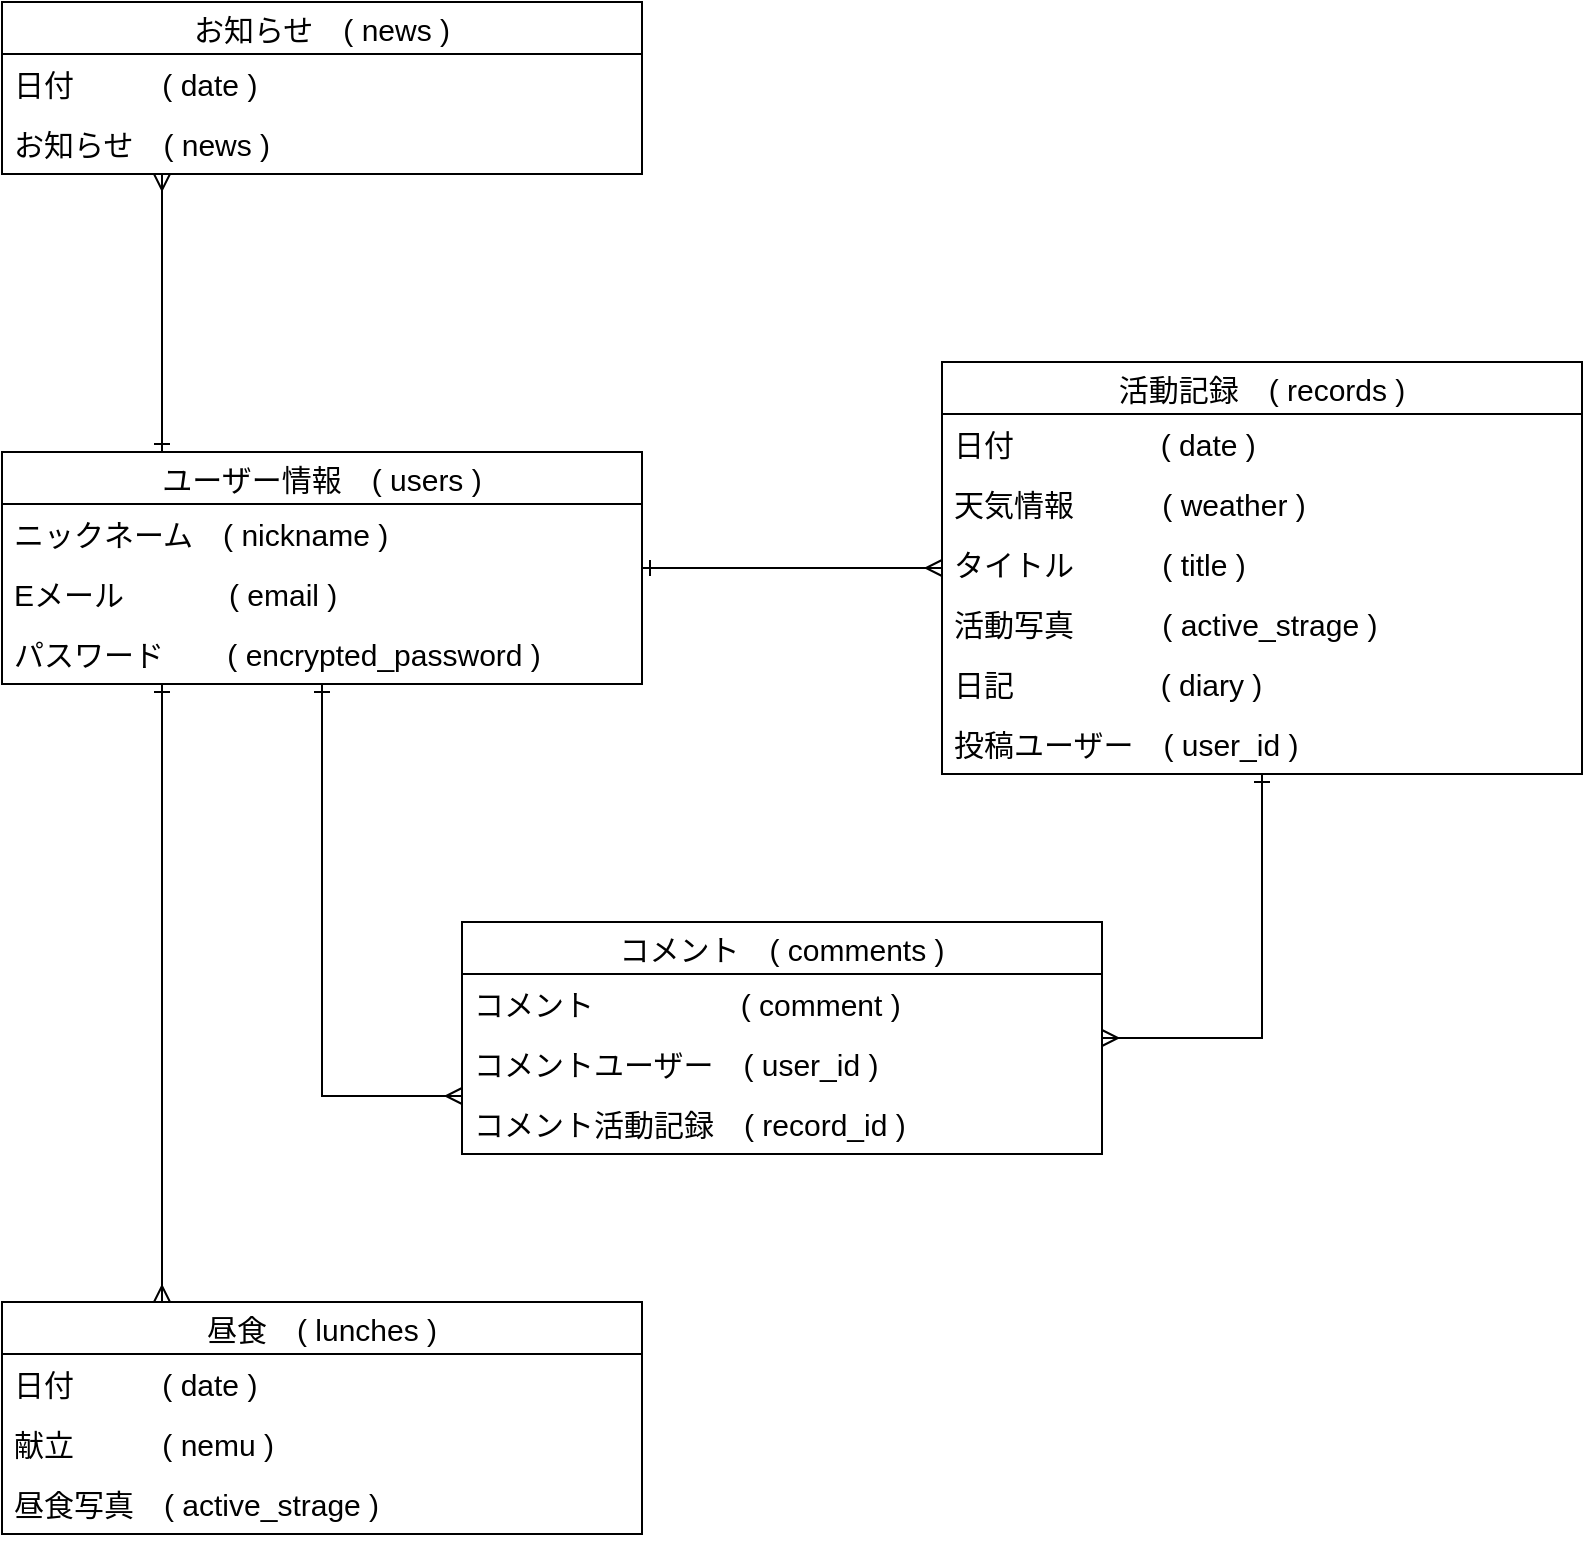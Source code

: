 <mxfile>
    <diagram id="TcJydQ5JmEXpFf0gLhxf" name="ページ1">
        <mxGraphModel dx="1938" dy="1348" grid="1" gridSize="10" guides="1" tooltips="1" connect="1" arrows="1" fold="1" page="1" pageScale="1" pageWidth="827" pageHeight="1169" math="0" shadow="0">
            <root>
                <mxCell id="0"/>
                <mxCell id="1" parent="0"/>
                <mxCell id="76" style="edgeStyle=orthogonalEdgeStyle;rounded=0;orthogonalLoop=1;jettySize=auto;html=1;exitX=1;exitY=0.5;exitDx=0;exitDy=0;entryX=0;entryY=0.5;entryDx=0;entryDy=0;fontSize=15;startArrow=ERone;startFill=0;endArrow=ERmany;endFill=0;" edge="1" parent="1" source="67" target="74">
                    <mxGeometry relative="1" as="geometry"/>
                </mxCell>
                <mxCell id="80" style="edgeStyle=orthogonalEdgeStyle;rounded=0;orthogonalLoop=1;jettySize=auto;html=1;exitX=0.5;exitY=1;exitDx=0;exitDy=0;entryX=0;entryY=0.75;entryDx=0;entryDy=0;fontSize=15;startArrow=ERone;startFill=0;endArrow=ERmany;endFill=0;" edge="1" parent="1" source="67" target="71">
                    <mxGeometry relative="1" as="geometry"/>
                </mxCell>
                <mxCell id="81" style="edgeStyle=orthogonalEdgeStyle;rounded=0;orthogonalLoop=1;jettySize=auto;html=1;exitX=0.25;exitY=0;exitDx=0;exitDy=0;fontSize=15;startArrow=ERone;startFill=0;endArrow=ERmany;endFill=0;entryX=0.25;entryY=1;entryDx=0;entryDy=0;" edge="1" parent="1" source="67" target="72">
                    <mxGeometry relative="1" as="geometry">
                        <mxPoint x="-1550" y="120" as="targetPoint"/>
                    </mxGeometry>
                </mxCell>
                <mxCell id="67" value="ユーザー情報　( users )" style="swimlane;fontStyle=0;childLayout=stackLayout;horizontal=1;startSize=26;horizontalStack=0;resizeParent=1;resizeParentMax=0;resizeLast=0;collapsible=1;marginBottom=0;align=center;fontSize=15;" vertex="1" parent="1">
                    <mxGeometry x="-1630" y="285" width="320" height="116" as="geometry"/>
                </mxCell>
                <mxCell id="87" value="ニックネーム　( nickname )" style="text;strokeColor=none;fillColor=none;spacingLeft=4;spacingRight=4;overflow=hidden;rotatable=0;points=[[0,0.5],[1,0.5]];portConstraint=eastwest;fontSize=15;" vertex="1" parent="67">
                    <mxGeometry y="26" width="320" height="30" as="geometry"/>
                </mxCell>
                <mxCell id="88" value="Eメール　         ( email )" style="text;strokeColor=none;fillColor=none;spacingLeft=4;spacingRight=4;overflow=hidden;rotatable=0;points=[[0,0.5],[1,0.5]];portConstraint=eastwest;fontSize=15;" vertex="1" parent="67">
                    <mxGeometry y="56" width="320" height="30" as="geometry"/>
                </mxCell>
                <mxCell id="90" value="パスワード　    ( encrypted_password )" style="text;strokeColor=none;fillColor=none;spacingLeft=4;spacingRight=4;overflow=hidden;rotatable=0;points=[[0,0.5],[1,0.5]];portConstraint=eastwest;fontSize=15;" vertex="1" parent="67">
                    <mxGeometry y="86" width="320" height="30" as="geometry"/>
                </mxCell>
                <mxCell id="71" value="コメント　( comments )" style="swimlane;fontStyle=0;childLayout=stackLayout;horizontal=1;startSize=26;horizontalStack=0;resizeParent=1;resizeParentMax=0;resizeLast=0;collapsible=1;marginBottom=0;align=center;fontSize=15;" vertex="1" parent="1">
                    <mxGeometry x="-1400" y="520" width="320" height="116" as="geometry"/>
                </mxCell>
                <mxCell id="91" value="コメント　              ( comment )" style="text;strokeColor=none;fillColor=none;spacingLeft=4;spacingRight=4;overflow=hidden;rotatable=0;points=[[0,0.5],[1,0.5]];portConstraint=eastwest;fontSize=15;" vertex="1" parent="71">
                    <mxGeometry y="26" width="320" height="30" as="geometry"/>
                </mxCell>
                <mxCell id="94" value="コメントユーザー　( user_id ) " style="text;strokeColor=none;fillColor=none;spacingLeft=4;spacingRight=4;overflow=hidden;rotatable=0;points=[[0,0.5],[1,0.5]];portConstraint=eastwest;fontSize=15;" vertex="1" parent="71">
                    <mxGeometry y="56" width="320" height="30" as="geometry"/>
                </mxCell>
                <mxCell id="101" value="コメント活動記録　( record_id ) " style="text;strokeColor=none;fillColor=none;spacingLeft=4;spacingRight=4;overflow=hidden;rotatable=0;points=[[0,0.5],[1,0.5]];portConstraint=eastwest;fontSize=15;" vertex="1" parent="71">
                    <mxGeometry y="86" width="320" height="30" as="geometry"/>
                </mxCell>
                <mxCell id="72" value="お知らせ　( news )" style="swimlane;fontStyle=0;childLayout=stackLayout;horizontal=1;startSize=26;horizontalStack=0;resizeParent=1;resizeParentMax=0;resizeLast=0;collapsible=1;marginBottom=0;align=center;fontSize=15;" vertex="1" parent="1">
                    <mxGeometry x="-1630" y="60" width="320" height="86" as="geometry"/>
                </mxCell>
                <mxCell id="103" value="日付　       ( date ) " style="text;strokeColor=none;fillColor=none;spacingLeft=4;spacingRight=4;overflow=hidden;rotatable=0;points=[[0,0.5],[1,0.5]];portConstraint=eastwest;fontSize=15;" vertex="1" parent="72">
                    <mxGeometry y="26" width="320" height="30" as="geometry"/>
                </mxCell>
                <mxCell id="95" value="お知らせ　( news ) " style="text;strokeColor=none;fillColor=none;spacingLeft=4;spacingRight=4;overflow=hidden;rotatable=0;points=[[0,0.5],[1,0.5]];portConstraint=eastwest;fontSize=15;" vertex="1" parent="72">
                    <mxGeometry y="56" width="320" height="30" as="geometry"/>
                </mxCell>
                <mxCell id="85" style="edgeStyle=orthogonalEdgeStyle;rounded=0;orthogonalLoop=1;jettySize=auto;html=1;exitX=0.25;exitY=0;exitDx=0;exitDy=0;entryX=0.25;entryY=1;entryDx=0;entryDy=0;fontSize=15;startArrow=ERmany;startFill=0;endArrow=ERone;endFill=0;" edge="1" parent="1" source="73" target="67">
                    <mxGeometry relative="1" as="geometry"/>
                </mxCell>
                <mxCell id="73" value="昼食　( lunches )" style="swimlane;fontStyle=0;childLayout=stackLayout;horizontal=1;startSize=26;horizontalStack=0;resizeParent=1;resizeParentMax=0;resizeLast=0;collapsible=1;marginBottom=0;align=center;fontSize=15;" vertex="1" parent="1">
                    <mxGeometry x="-1630" y="710" width="320" height="116" as="geometry"/>
                </mxCell>
                <mxCell id="96" value="日付       　( date ) " style="text;strokeColor=none;fillColor=none;spacingLeft=4;spacingRight=4;overflow=hidden;rotatable=0;points=[[0,0.5],[1,0.5]];portConstraint=eastwest;fontSize=15;" vertex="1" parent="73">
                    <mxGeometry y="26" width="320" height="30" as="geometry"/>
                </mxCell>
                <mxCell id="86" value="献立       　( nemu ) " style="text;strokeColor=none;fillColor=none;spacingLeft=4;spacingRight=4;overflow=hidden;rotatable=0;points=[[0,0.5],[1,0.5]];portConstraint=eastwest;fontSize=15;" vertex="1" parent="73">
                    <mxGeometry y="56" width="320" height="30" as="geometry"/>
                </mxCell>
                <mxCell id="92" value="昼食写真　( active_strage ) " style="text;strokeColor=none;fillColor=none;spacingLeft=4;spacingRight=4;overflow=hidden;rotatable=0;points=[[0,0.5],[1,0.5]];portConstraint=eastwest;fontSize=15;" vertex="1" parent="73">
                    <mxGeometry y="86" width="320" height="30" as="geometry"/>
                </mxCell>
                <mxCell id="78" style="edgeStyle=orthogonalEdgeStyle;rounded=0;orthogonalLoop=1;jettySize=auto;html=1;exitX=0.5;exitY=1;exitDx=0;exitDy=0;entryX=1;entryY=0.5;entryDx=0;entryDy=0;fontSize=15;startArrow=ERone;startFill=0;endArrow=ERmany;endFill=0;" edge="1" parent="1" source="74" target="71">
                    <mxGeometry relative="1" as="geometry"/>
                </mxCell>
                <mxCell id="74" value="活動記録　( records )" style="swimlane;fontStyle=0;childLayout=stackLayout;horizontal=1;startSize=26;horizontalStack=0;resizeParent=1;resizeParentMax=0;resizeLast=0;collapsible=1;marginBottom=0;align=center;fontSize=15;" vertex="1" parent="1">
                    <mxGeometry x="-1160" y="240" width="320" height="206" as="geometry"/>
                </mxCell>
                <mxCell id="97" value="日付　              ( date ) " style="text;strokeColor=none;fillColor=none;spacingLeft=4;spacingRight=4;overflow=hidden;rotatable=0;points=[[0,0.5],[1,0.5]];portConstraint=eastwest;fontSize=15;" vertex="1" parent="74">
                    <mxGeometry y="26" width="320" height="30" as="geometry"/>
                </mxCell>
                <mxCell id="93" value="天気情報　       ( weather ) " style="text;strokeColor=none;fillColor=none;spacingLeft=4;spacingRight=4;overflow=hidden;rotatable=0;points=[[0,0.5],[1,0.5]];portConstraint=eastwest;fontSize=15;" vertex="1" parent="74">
                    <mxGeometry y="56" width="320" height="30" as="geometry"/>
                </mxCell>
                <mxCell id="102" value="タイトル       　( title ) " style="text;strokeColor=none;fillColor=none;spacingLeft=4;spacingRight=4;overflow=hidden;rotatable=0;points=[[0,0.5],[1,0.5]];portConstraint=eastwest;fontSize=15;" vertex="1" parent="74">
                    <mxGeometry y="86" width="320" height="30" as="geometry"/>
                </mxCell>
                <mxCell id="99" value="活動写真　       ( active_strage ) " style="text;strokeColor=none;fillColor=none;spacingLeft=4;spacingRight=4;overflow=hidden;rotatable=0;points=[[0,0.5],[1,0.5]];portConstraint=eastwest;fontSize=15;" vertex="1" parent="74">
                    <mxGeometry y="116" width="320" height="30" as="geometry"/>
                </mxCell>
                <mxCell id="98" value="日記　              ( diary ) " style="text;strokeColor=none;fillColor=none;spacingLeft=4;spacingRight=4;overflow=hidden;rotatable=0;points=[[0,0.5],[1,0.5]];portConstraint=eastwest;fontSize=15;" vertex="1" parent="74">
                    <mxGeometry y="146" width="320" height="30" as="geometry"/>
                </mxCell>
                <mxCell id="100" value="投稿ユーザー　( user_id ) " style="text;strokeColor=none;fillColor=none;spacingLeft=4;spacingRight=4;overflow=hidden;rotatable=0;points=[[0,0.5],[1,0.5]];portConstraint=eastwest;fontSize=15;" vertex="1" parent="74">
                    <mxGeometry y="176" width="320" height="30" as="geometry"/>
                </mxCell>
            </root>
        </mxGraphModel>
    </diagram>
</mxfile>